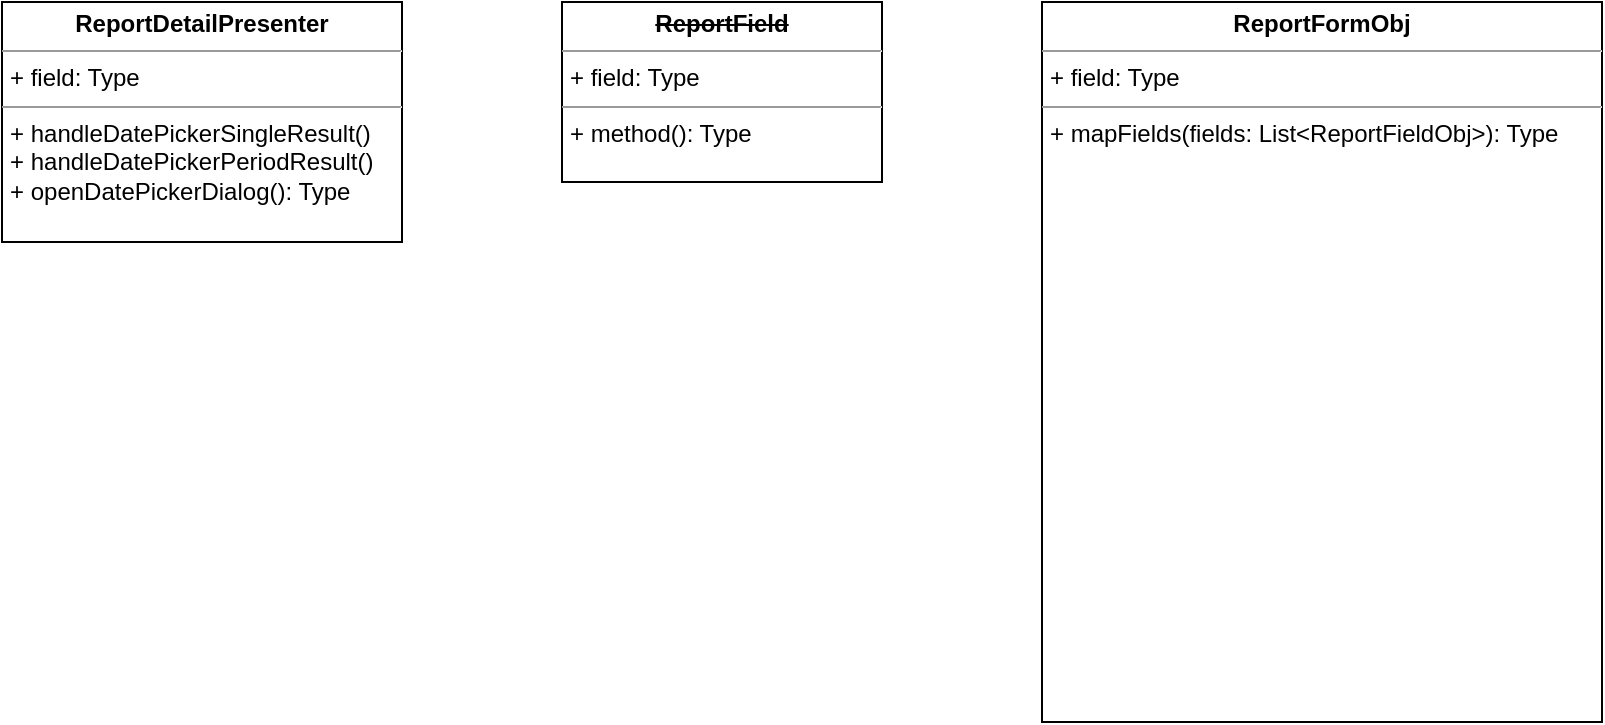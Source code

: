 <mxfile version="15.9.1" type="github">
  <diagram id="mPTwxamNYSwPW7kSz7A5" name="Page-1">
    <mxGraphModel dx="569" dy="309" grid="1" gridSize="10" guides="1" tooltips="1" connect="1" arrows="1" fold="1" page="1" pageScale="1" pageWidth="850" pageHeight="1100" math="0" shadow="0">
      <root>
        <mxCell id="0" />
        <mxCell id="1" parent="0" />
        <mxCell id="raneWIdsYM0xi1XRnZLK-1" value="&lt;p style=&quot;margin: 0px ; margin-top: 4px ; text-align: center&quot;&gt;&lt;b&gt;ReportDetailPresenter&lt;/b&gt;&lt;/p&gt;&lt;hr size=&quot;1&quot;&gt;&lt;p style=&quot;margin: 0px ; margin-left: 4px&quot;&gt;+ field: Type&lt;/p&gt;&lt;hr size=&quot;1&quot;&gt;&lt;p style=&quot;margin: 0px ; margin-left: 4px&quot;&gt;+ handleDatePickerSingleResult()&lt;/p&gt;&lt;p style=&quot;margin: 0px ; margin-left: 4px&quot;&gt;+ handleDatePickerPeriodResult()&lt;br&gt;&lt;/p&gt;&lt;p style=&quot;margin: 0px ; margin-left: 4px&quot;&gt;+ openDatePickerDialog(): Type&lt;/p&gt;" style="verticalAlign=top;align=left;overflow=fill;fontSize=12;fontFamily=Helvetica;html=1;" parent="1" vertex="1">
          <mxGeometry x="80" y="80" width="200" height="120" as="geometry" />
        </mxCell>
        <mxCell id="Rn3kvG91TFD1d-agJmLW-1" value="&lt;p style=&quot;margin: 0px ; margin-top: 4px ; text-align: center&quot;&gt;&lt;strike&gt;&lt;b&gt;ReportField&lt;/b&gt;&lt;/strike&gt;&lt;/p&gt;&lt;hr size=&quot;1&quot;&gt;&lt;p style=&quot;margin: 0px ; margin-left: 4px&quot;&gt;+ field: Type&lt;/p&gt;&lt;hr size=&quot;1&quot;&gt;&lt;p style=&quot;margin: 0px ; margin-left: 4px&quot;&gt;+ method(): Type&lt;/p&gt;" style="verticalAlign=top;align=left;overflow=fill;fontSize=12;fontFamily=Helvetica;html=1;" vertex="1" parent="1">
          <mxGeometry x="360" y="80" width="160" height="90" as="geometry" />
        </mxCell>
        <mxCell id="Rn3kvG91TFD1d-agJmLW-2" value="&lt;p style=&quot;margin: 0px ; margin-top: 4px ; text-align: center&quot;&gt;&lt;b&gt;ReportFormObj&lt;/b&gt;&lt;/p&gt;&lt;hr size=&quot;1&quot;&gt;&lt;p style=&quot;margin: 0px ; margin-left: 4px&quot;&gt;+ field: Type&lt;/p&gt;&lt;hr size=&quot;1&quot;&gt;&lt;p style=&quot;margin: 0px ; margin-left: 4px&quot;&gt;+ mapFields(fields: List&amp;lt;ReportFieldObj&amp;gt;): Type&lt;/p&gt;" style="verticalAlign=top;align=left;overflow=fill;fontSize=12;fontFamily=Helvetica;html=1;" vertex="1" parent="1">
          <mxGeometry x="600" y="80" width="280" height="360" as="geometry" />
        </mxCell>
      </root>
    </mxGraphModel>
  </diagram>
</mxfile>
